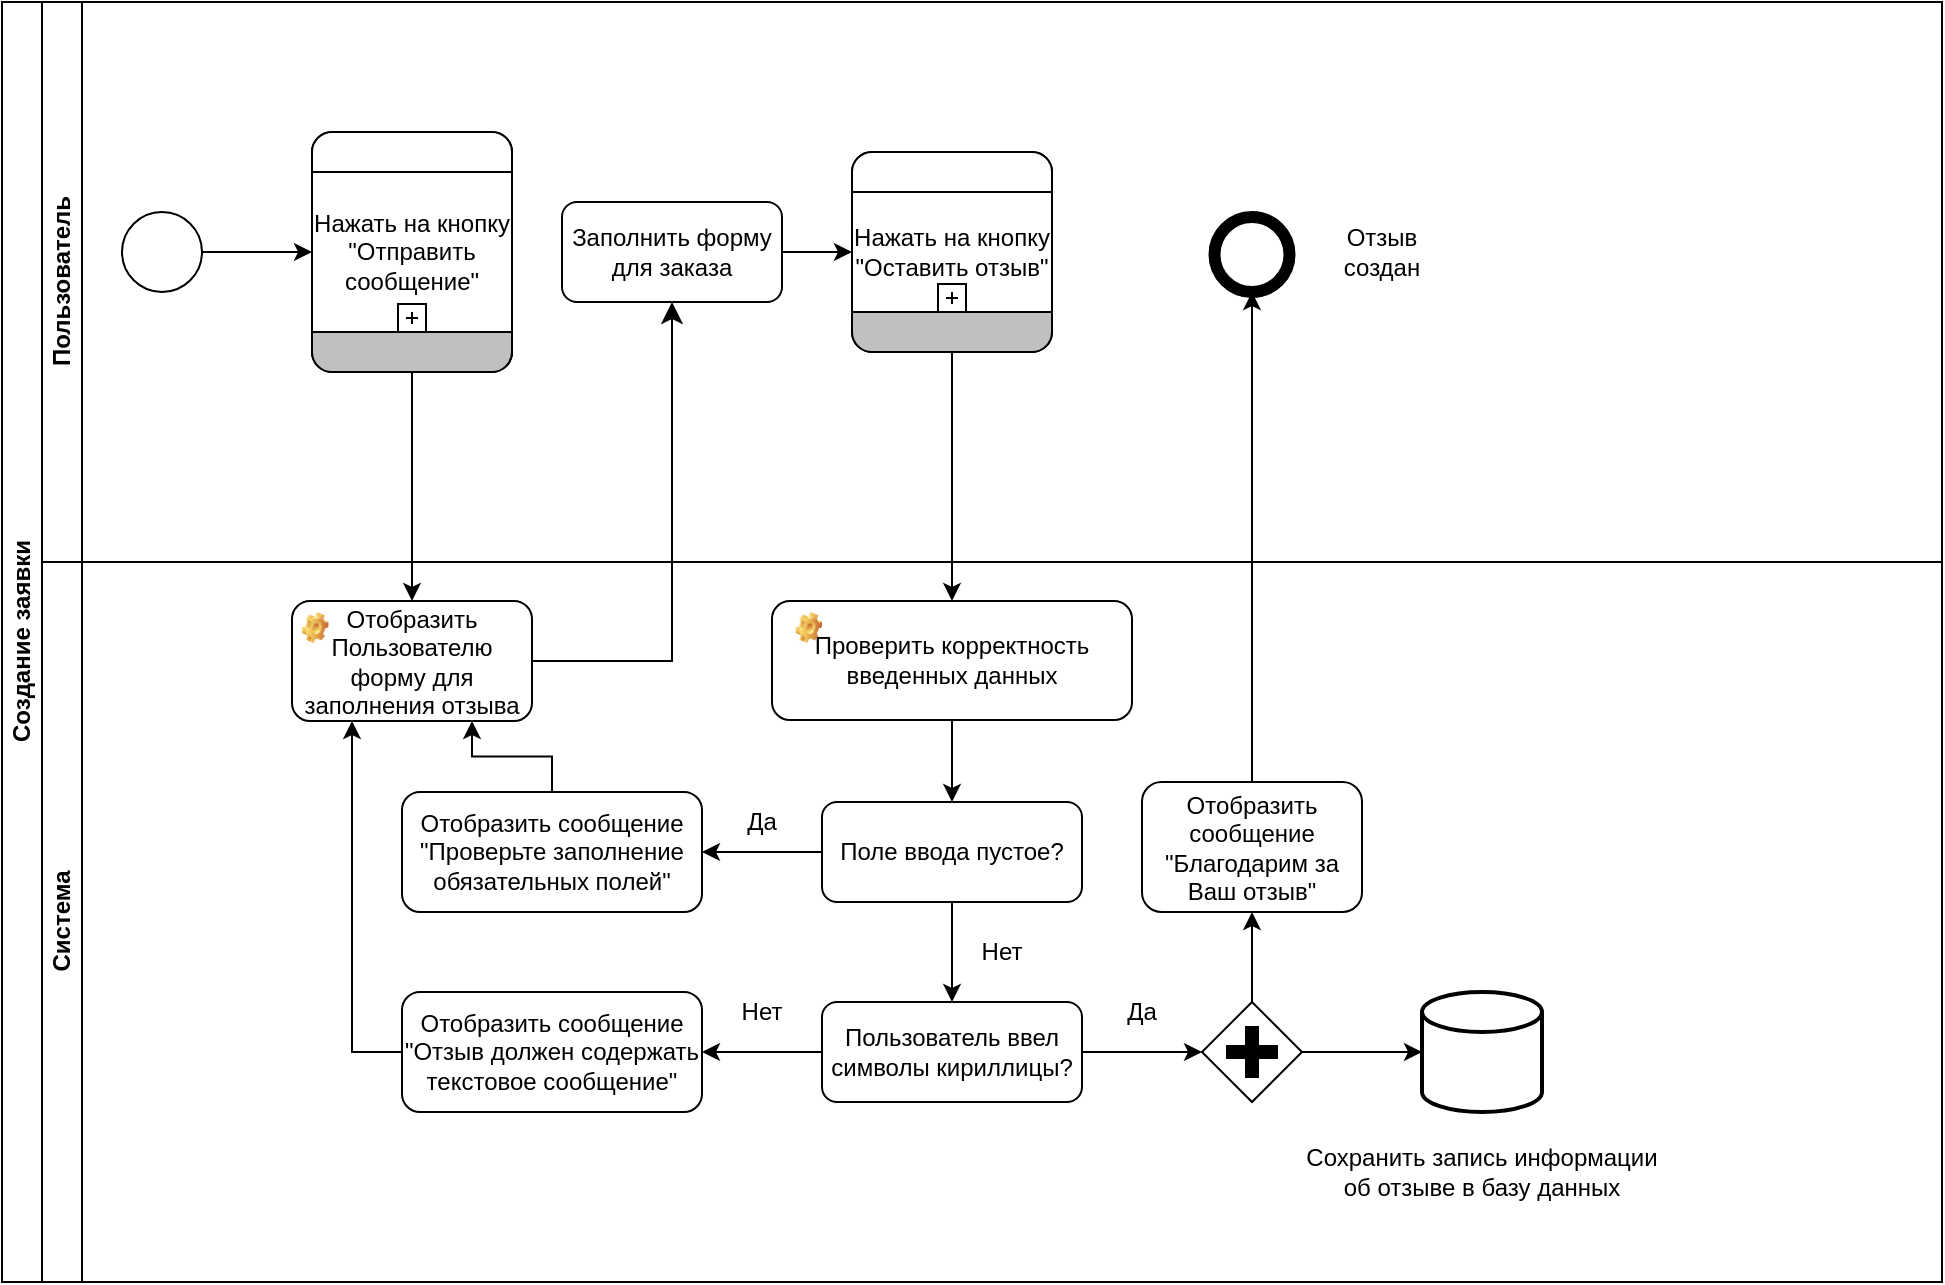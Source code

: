 <mxfile version="24.8.3">
  <diagram name="Страница — 1" id="IflniPAnc-2VBu9d5ubB">
    <mxGraphModel dx="794" dy="660" grid="1" gridSize="10" guides="1" tooltips="1" connect="1" arrows="1" fold="1" page="1" pageScale="1" pageWidth="1169" pageHeight="827" math="0" shadow="0">
      <root>
        <mxCell id="0" />
        <mxCell id="1" parent="0" />
        <mxCell id="_352U6r1tiJMxSs29HgW-1" value="Создание заявки" style="swimlane;html=1;childLayout=stackLayout;resizeParent=1;resizeParentMax=0;horizontal=0;startSize=20;horizontalStack=0;resizeHeight=1;resizeWidth=1;" vertex="1" parent="1">
          <mxGeometry x="120" y="120" width="970" height="640" as="geometry" />
        </mxCell>
        <mxCell id="_352U6r1tiJMxSs29HgW-2" value="Пользователь" style="swimlane;html=1;startSize=20;horizontal=0;" vertex="1" parent="_352U6r1tiJMxSs29HgW-1">
          <mxGeometry x="20" width="950" height="280" as="geometry" />
        </mxCell>
        <mxCell id="_352U6r1tiJMxSs29HgW-3" value="" style="ellipse;whiteSpace=wrap;html=1;aspect=fixed;" vertex="1" parent="_352U6r1tiJMxSs29HgW-2">
          <mxGeometry x="40" y="105" width="40" height="40" as="geometry" />
        </mxCell>
        <mxCell id="_352U6r1tiJMxSs29HgW-5" value="" style="endArrow=classic;html=1;rounded=0;exitX=1;exitY=0.5;exitDx=0;exitDy=0;entryX=0;entryY=0.5;entryDx=0;entryDy=0;" edge="1" parent="_352U6r1tiJMxSs29HgW-2" source="_352U6r1tiJMxSs29HgW-3" target="_352U6r1tiJMxSs29HgW-46">
          <mxGeometry width="50" height="50" relative="1" as="geometry">
            <mxPoint x="80" y="195" as="sourcePoint" />
            <mxPoint x="130" y="125" as="targetPoint" />
          </mxGeometry>
        </mxCell>
        <mxCell id="_352U6r1tiJMxSs29HgW-6" value="Заполнить форму для заказа" style="rounded=1;whiteSpace=wrap;html=1;" vertex="1" parent="_352U6r1tiJMxSs29HgW-2">
          <mxGeometry x="260" y="100" width="110" height="50" as="geometry" />
        </mxCell>
        <mxCell id="_352U6r1tiJMxSs29HgW-7" value="" style="ellipse;whiteSpace=wrap;html=1;aspect=fixed;strokeWidth=6;" vertex="1" parent="_352U6r1tiJMxSs29HgW-2">
          <mxGeometry x="586.25" y="107.5" width="37.5" height="37.5" as="geometry" />
        </mxCell>
        <mxCell id="_352U6r1tiJMxSs29HgW-8" value="Отзыв создан" style="text;html=1;align=center;verticalAlign=middle;whiteSpace=wrap;rounded=0;" vertex="1" parent="_352U6r1tiJMxSs29HgW-2">
          <mxGeometry x="640" y="110" width="60" height="30" as="geometry" />
        </mxCell>
        <mxCell id="_352U6r1tiJMxSs29HgW-10" value="" style="endArrow=classic;html=1;rounded=0;exitX=1;exitY=0.5;exitDx=0;exitDy=0;entryX=0;entryY=0.5;entryDx=0;entryDy=0;" edge="1" parent="_352U6r1tiJMxSs29HgW-2" source="_352U6r1tiJMxSs29HgW-6" target="_352U6r1tiJMxSs29HgW-50">
          <mxGeometry width="50" height="50" relative="1" as="geometry">
            <mxPoint x="440" y="250" as="sourcePoint" />
            <mxPoint x="410" y="126.25" as="targetPoint" />
          </mxGeometry>
        </mxCell>
        <mxCell id="_352U6r1tiJMxSs29HgW-46" value="" style="rounded=1;whiteSpace=wrap;html=1;container=1;collapsible=0;absoluteArcSize=1;arcSize=20;childLayout=stackLayout;horizontal=1;horizontalStack=0;resizeParent=1;resizeParentMax=0;resizeLast=0;" vertex="1" parent="_352U6r1tiJMxSs29HgW-2">
          <mxGeometry x="135" y="65" width="100" height="120" as="geometry" />
        </mxCell>
        <mxCell id="_352U6r1tiJMxSs29HgW-47" value="" style="whiteSpace=wrap;connectable=0;html=1;shape=mxgraph.basic.rect;size=10;rectStyle=rounded;bottomRightStyle=square;bottomLeftStyle=square;part=1;" vertex="1" parent="_352U6r1tiJMxSs29HgW-46">
          <mxGeometry width="100" height="20" as="geometry" />
        </mxCell>
        <mxCell id="_352U6r1tiJMxSs29HgW-48" value="Нажать на кнопку &quot;Отправить сообщение&quot;" style="shape=mxgraph.bpmn.task;arcSize=0;taskMarker=abstract;part=1;isLoopSub=1;connectable=0;whiteSpace=wrap;html=1;" vertex="1" parent="_352U6r1tiJMxSs29HgW-46">
          <mxGeometry y="20" width="100" height="80" as="geometry" />
        </mxCell>
        <mxCell id="_352U6r1tiJMxSs29HgW-49" value="" style="whiteSpace=wrap;connectable=0;html=1;shape=mxgraph.basic.rect;size=10;rectStyle=rounded;topRightStyle=square;topLeftStyle=square;fillColor=#C0C0C0;part=1;" vertex="1" parent="_352U6r1tiJMxSs29HgW-46">
          <mxGeometry y="100" width="100" height="20" as="geometry" />
        </mxCell>
        <mxCell id="_352U6r1tiJMxSs29HgW-50" value="" style="rounded=1;whiteSpace=wrap;html=1;container=1;collapsible=0;absoluteArcSize=1;arcSize=20;childLayout=stackLayout;horizontal=1;horizontalStack=0;resizeParent=1;resizeParentMax=0;resizeLast=0;" vertex="1" parent="_352U6r1tiJMxSs29HgW-2">
          <mxGeometry x="405" y="75" width="100" height="100" as="geometry" />
        </mxCell>
        <mxCell id="_352U6r1tiJMxSs29HgW-51" value="" style="whiteSpace=wrap;connectable=0;html=1;shape=mxgraph.basic.rect;size=10;rectStyle=rounded;bottomRightStyle=square;bottomLeftStyle=square;part=1;" vertex="1" parent="_352U6r1tiJMxSs29HgW-50">
          <mxGeometry width="100" height="20" as="geometry" />
        </mxCell>
        <mxCell id="_352U6r1tiJMxSs29HgW-52" value="Нажать на кнопку &quot;Оставить отзыв&quot;" style="shape=mxgraph.bpmn.task;arcSize=0;taskMarker=abstract;part=1;isLoopSub=1;connectable=0;whiteSpace=wrap;html=1;" vertex="1" parent="_352U6r1tiJMxSs29HgW-50">
          <mxGeometry y="20" width="100" height="60" as="geometry" />
        </mxCell>
        <mxCell id="_352U6r1tiJMxSs29HgW-53" value="" style="whiteSpace=wrap;connectable=0;html=1;shape=mxgraph.basic.rect;size=10;rectStyle=rounded;topRightStyle=square;topLeftStyle=square;fillColor=#C0C0C0;part=1;" vertex="1" parent="_352U6r1tiJMxSs29HgW-50">
          <mxGeometry y="80" width="100" height="20" as="geometry" />
        </mxCell>
        <mxCell id="_352U6r1tiJMxSs29HgW-11" value="" style="endArrow=classic;html=1;rounded=0;exitX=0.5;exitY=1;exitDx=0;exitDy=0;entryX=0.5;entryY=0;entryDx=0;entryDy=0;" edge="1" parent="_352U6r1tiJMxSs29HgW-1" source="_352U6r1tiJMxSs29HgW-46" target="_352U6r1tiJMxSs29HgW-14">
          <mxGeometry width="50" height="50" relative="1" as="geometry">
            <mxPoint x="205" y="150" as="sourcePoint" />
            <mxPoint x="200" y="360" as="targetPoint" />
          </mxGeometry>
        </mxCell>
        <mxCell id="_352U6r1tiJMxSs29HgW-12" value="" style="edgeStyle=segmentEdgeStyle;endArrow=classic;html=1;curved=0;rounded=0;endSize=8;startSize=8;exitX=1;exitY=0.5;exitDx=0;exitDy=0;entryX=0.5;entryY=1;entryDx=0;entryDy=0;" edge="1" parent="_352U6r1tiJMxSs29HgW-1" source="_352U6r1tiJMxSs29HgW-14" target="_352U6r1tiJMxSs29HgW-6">
          <mxGeometry width="50" height="50" relative="1" as="geometry">
            <mxPoint x="350" y="360" as="sourcePoint" />
            <mxPoint x="400" y="310" as="targetPoint" />
          </mxGeometry>
        </mxCell>
        <mxCell id="_352U6r1tiJMxSs29HgW-13" value="Система" style="swimlane;html=1;startSize=20;horizontal=0;" vertex="1" parent="_352U6r1tiJMxSs29HgW-1">
          <mxGeometry x="20" y="280" width="950" height="360" as="geometry" />
        </mxCell>
        <mxCell id="_352U6r1tiJMxSs29HgW-14" value="Отобразить Пользователю форму для заполнения отзыва" style="rounded=1;whiteSpace=wrap;html=1;" vertex="1" parent="_352U6r1tiJMxSs29HgW-13">
          <mxGeometry x="125" y="19.5" width="120" height="60" as="geometry" />
        </mxCell>
        <mxCell id="_352U6r1tiJMxSs29HgW-15" value="" style="strokeWidth=2;html=1;shape=mxgraph.flowchart.database;whiteSpace=wrap;" vertex="1" parent="_352U6r1tiJMxSs29HgW-13">
          <mxGeometry x="690" y="215" width="60" height="60" as="geometry" />
        </mxCell>
        <mxCell id="_352U6r1tiJMxSs29HgW-16" value="" style="shape=image;html=1;verticalLabelPosition=bottom;verticalAlign=top;imageAspect=1;aspect=fixed;image=img/clipart/Gear_128x128.png" vertex="1" parent="_352U6r1tiJMxSs29HgW-13">
          <mxGeometry x="130" y="25" width="13.22" height="15.5" as="geometry" />
        </mxCell>
        <mxCell id="_352U6r1tiJMxSs29HgW-17" value="Сохранить запись информации об отзыве в базу данных" style="text;html=1;align=center;verticalAlign=middle;whiteSpace=wrap;rounded=0;" vertex="1" parent="_352U6r1tiJMxSs29HgW-13">
          <mxGeometry x="630" y="290" width="180" height="30" as="geometry" />
        </mxCell>
        <mxCell id="_352U6r1tiJMxSs29HgW-18" value="Поле ввода пустое?" style="rounded=1;whiteSpace=wrap;html=1;" vertex="1" parent="_352U6r1tiJMxSs29HgW-13">
          <mxGeometry x="390" y="120" width="130" height="50" as="geometry" />
        </mxCell>
        <mxCell id="_352U6r1tiJMxSs29HgW-20" value="Проверить корректность введенных данных" style="rounded=1;whiteSpace=wrap;html=1;" vertex="1" parent="_352U6r1tiJMxSs29HgW-13">
          <mxGeometry x="365" y="19.5" width="180" height="59.5" as="geometry" />
        </mxCell>
        <mxCell id="_352U6r1tiJMxSs29HgW-21" value="" style="shape=image;html=1;verticalLabelPosition=bottom;verticalAlign=top;imageAspect=1;aspect=fixed;image=img/clipart/Gear_128x128.png" vertex="1" parent="_352U6r1tiJMxSs29HgW-13">
          <mxGeometry x="376.78" y="25" width="13.22" height="15.5" as="geometry" />
        </mxCell>
        <mxCell id="_352U6r1tiJMxSs29HgW-22" value="" style="endArrow=classic;html=1;rounded=0;exitX=0.5;exitY=1;exitDx=0;exitDy=0;" edge="1" parent="_352U6r1tiJMxSs29HgW-13" source="_352U6r1tiJMxSs29HgW-20" target="_352U6r1tiJMxSs29HgW-18">
          <mxGeometry width="50" height="50" relative="1" as="geometry">
            <mxPoint x="540" y="115" as="sourcePoint" />
            <mxPoint x="590" y="65" as="targetPoint" />
          </mxGeometry>
        </mxCell>
        <mxCell id="_352U6r1tiJMxSs29HgW-23" value="Нет" style="text;html=1;align=center;verticalAlign=middle;whiteSpace=wrap;rounded=0;" vertex="1" parent="_352U6r1tiJMxSs29HgW-13">
          <mxGeometry x="450" y="180" width="60" height="30" as="geometry" />
        </mxCell>
        <mxCell id="_352U6r1tiJMxSs29HgW-27" value="Нет" style="text;html=1;align=center;verticalAlign=middle;whiteSpace=wrap;rounded=0;" vertex="1" parent="_352U6r1tiJMxSs29HgW-13">
          <mxGeometry x="330" y="210" width="60" height="30" as="geometry" />
        </mxCell>
        <mxCell id="_352U6r1tiJMxSs29HgW-28" value="Да" style="text;html=1;align=center;verticalAlign=middle;whiteSpace=wrap;rounded=0;" vertex="1" parent="_352U6r1tiJMxSs29HgW-13">
          <mxGeometry x="520" y="210" width="60" height="30" as="geometry" />
        </mxCell>
        <mxCell id="_352U6r1tiJMxSs29HgW-29" value="" style="points=[[0.25,0.25,0],[0.5,0,0],[0.75,0.25,0],[1,0.5,0],[0.75,0.75,0],[0.5,1,0],[0.25,0.75,0],[0,0.5,0]];shape=mxgraph.bpmn.gateway2;html=1;verticalLabelPosition=bottom;labelBackgroundColor=#ffffff;verticalAlign=top;align=center;perimeter=rhombusPerimeter;outlineConnect=0;outline=none;symbol=none;gwType=parallel;" vertex="1" parent="_352U6r1tiJMxSs29HgW-13">
          <mxGeometry x="580" y="220" width="50" height="50" as="geometry" />
        </mxCell>
        <mxCell id="_352U6r1tiJMxSs29HgW-30" value="" style="endArrow=classic;html=1;rounded=0;exitX=1;exitY=0.5;exitDx=0;exitDy=0;entryX=0;entryY=0.5;entryDx=0;entryDy=0;entryPerimeter=0;" edge="1" parent="_352U6r1tiJMxSs29HgW-13" target="_352U6r1tiJMxSs29HgW-29">
          <mxGeometry width="50" height="50" relative="1" as="geometry">
            <mxPoint x="520" y="245" as="sourcePoint" />
            <mxPoint x="660" y="20" as="targetPoint" />
          </mxGeometry>
        </mxCell>
        <mxCell id="_352U6r1tiJMxSs29HgW-31" value="" style="endArrow=classic;html=1;rounded=0;exitX=1;exitY=0.5;exitDx=0;exitDy=0;entryX=0;entryY=0.5;entryDx=0;entryDy=0;entryPerimeter=0;exitPerimeter=0;" edge="1" parent="_352U6r1tiJMxSs29HgW-13" source="_352U6r1tiJMxSs29HgW-29" target="_352U6r1tiJMxSs29HgW-15">
          <mxGeometry width="50" height="50" relative="1" as="geometry">
            <mxPoint x="715" y="-130" as="sourcePoint" />
            <mxPoint x="690" y="-90" as="targetPoint" />
          </mxGeometry>
        </mxCell>
        <mxCell id="_352U6r1tiJMxSs29HgW-32" value="Отобразить сообщение &quot;Благодарим за Ваш отзыв&quot;" style="rounded=1;whiteSpace=wrap;html=1;" vertex="1" parent="_352U6r1tiJMxSs29HgW-13">
          <mxGeometry x="550" y="110" width="110" height="65" as="geometry" />
        </mxCell>
        <mxCell id="_352U6r1tiJMxSs29HgW-33" value="" style="endArrow=classic;html=1;rounded=0;exitX=0.5;exitY=0;exitDx=0;exitDy=0;exitPerimeter=0;entryX=0.5;entryY=1;entryDx=0;entryDy=0;" edge="1" parent="_352U6r1tiJMxSs29HgW-13" source="_352U6r1tiJMxSs29HgW-29" target="_352U6r1tiJMxSs29HgW-32">
          <mxGeometry width="50" height="50" relative="1" as="geometry">
            <mxPoint x="610" y="70" as="sourcePoint" />
            <mxPoint x="660" y="20" as="targetPoint" />
          </mxGeometry>
        </mxCell>
        <mxCell id="_352U6r1tiJMxSs29HgW-34" value="Отобразить сообщение &quot;Проверьте заполнение обязательных полей&quot;" style="rounded=1;whiteSpace=wrap;html=1;" vertex="1" parent="_352U6r1tiJMxSs29HgW-13">
          <mxGeometry x="180" y="115" width="150" height="60" as="geometry" />
        </mxCell>
        <mxCell id="_352U6r1tiJMxSs29HgW-35" value="" style="endArrow=classic;html=1;rounded=0;entryX=1;entryY=0.5;entryDx=0;entryDy=0;exitX=0;exitY=0.5;exitDx=0;exitDy=0;" edge="1" parent="_352U6r1tiJMxSs29HgW-13" source="_352U6r1tiJMxSs29HgW-18" target="_352U6r1tiJMxSs29HgW-34">
          <mxGeometry width="50" height="50" relative="1" as="geometry">
            <mxPoint x="245" y="265" as="sourcePoint" />
            <mxPoint x="295" y="215" as="targetPoint" />
          </mxGeometry>
        </mxCell>
        <mxCell id="_352U6r1tiJMxSs29HgW-39" value="Пользователь ввел символы кириллицы?" style="rounded=1;whiteSpace=wrap;html=1;" vertex="1" parent="_352U6r1tiJMxSs29HgW-13">
          <mxGeometry x="390" y="220" width="130" height="50" as="geometry" />
        </mxCell>
        <mxCell id="_352U6r1tiJMxSs29HgW-41" value="" style="endArrow=classic;html=1;rounded=0;entryX=0.5;entryY=0;entryDx=0;entryDy=0;exitX=0.5;exitY=1;exitDx=0;exitDy=0;" edge="1" parent="_352U6r1tiJMxSs29HgW-13" source="_352U6r1tiJMxSs29HgW-18" target="_352U6r1tiJMxSs29HgW-39">
          <mxGeometry width="50" height="50" relative="1" as="geometry">
            <mxPoint x="290" y="310" as="sourcePoint" />
            <mxPoint x="340" y="260" as="targetPoint" />
          </mxGeometry>
        </mxCell>
        <mxCell id="_352U6r1tiJMxSs29HgW-42" value="Да" style="text;html=1;align=center;verticalAlign=middle;whiteSpace=wrap;rounded=0;" vertex="1" parent="_352U6r1tiJMxSs29HgW-13">
          <mxGeometry x="330" y="115" width="60" height="30" as="geometry" />
        </mxCell>
        <mxCell id="_352U6r1tiJMxSs29HgW-43" value="Отобразить сообщение &quot;Отзыв должен содержать текстовое сообщение&quot;" style="rounded=1;whiteSpace=wrap;html=1;" vertex="1" parent="_352U6r1tiJMxSs29HgW-13">
          <mxGeometry x="180" y="215" width="150" height="60" as="geometry" />
        </mxCell>
        <mxCell id="_352U6r1tiJMxSs29HgW-44" value="" style="endArrow=classic;html=1;rounded=0;entryX=1;entryY=0.5;entryDx=0;entryDy=0;exitX=0;exitY=0.5;exitDx=0;exitDy=0;" edge="1" parent="_352U6r1tiJMxSs29HgW-13" source="_352U6r1tiJMxSs29HgW-39" target="_352U6r1tiJMxSs29HgW-43">
          <mxGeometry width="50" height="50" relative="1" as="geometry">
            <mxPoint x="376.78" y="350" as="sourcePoint" />
            <mxPoint x="426.78" y="300" as="targetPoint" />
          </mxGeometry>
        </mxCell>
        <mxCell id="_352U6r1tiJMxSs29HgW-40" value="" style="endArrow=classic;html=1;rounded=0;entryX=0.25;entryY=1;entryDx=0;entryDy=0;exitX=0;exitY=0.5;exitDx=0;exitDy=0;edgeStyle=orthogonalEdgeStyle;" edge="1" parent="_352U6r1tiJMxSs29HgW-13" source="_352U6r1tiJMxSs29HgW-43" target="_352U6r1tiJMxSs29HgW-14">
          <mxGeometry width="50" height="50" relative="1" as="geometry">
            <mxPoint x="75" y="240" as="sourcePoint" />
            <mxPoint x="125" y="190" as="targetPoint" />
          </mxGeometry>
        </mxCell>
        <mxCell id="_352U6r1tiJMxSs29HgW-45" value="" style="endArrow=classic;html=1;rounded=0;entryX=0.75;entryY=1;entryDx=0;entryDy=0;exitX=0.5;exitY=0;exitDx=0;exitDy=0;edgeStyle=orthogonalEdgeStyle;" edge="1" parent="_352U6r1tiJMxSs29HgW-13" source="_352U6r1tiJMxSs29HgW-34" target="_352U6r1tiJMxSs29HgW-14">
          <mxGeometry width="50" height="50" relative="1" as="geometry">
            <mxPoint x="280" y="90.5" as="sourcePoint" />
            <mxPoint x="330" y="40.5" as="targetPoint" />
          </mxGeometry>
        </mxCell>
        <mxCell id="_352U6r1tiJMxSs29HgW-37" value="" style="endArrow=classic;html=1;rounded=0;exitX=0.5;exitY=1;exitDx=0;exitDy=0;entryX=0.5;entryY=0;entryDx=0;entryDy=0;" edge="1" parent="_352U6r1tiJMxSs29HgW-1" source="_352U6r1tiJMxSs29HgW-50" target="_352U6r1tiJMxSs29HgW-20">
          <mxGeometry width="50" height="50" relative="1" as="geometry">
            <mxPoint x="485" y="151.25" as="sourcePoint" />
            <mxPoint x="560" y="200" as="targetPoint" />
          </mxGeometry>
        </mxCell>
        <mxCell id="_352U6r1tiJMxSs29HgW-38" value="" style="endArrow=classic;html=1;rounded=0;exitX=0.5;exitY=0;exitDx=0;exitDy=0;entryX=0.5;entryY=1;entryDx=0;entryDy=0;" edge="1" parent="_352U6r1tiJMxSs29HgW-1" source="_352U6r1tiJMxSs29HgW-32" target="_352U6r1tiJMxSs29HgW-7">
          <mxGeometry width="50" height="50" relative="1" as="geometry">
            <mxPoint x="630" y="350" as="sourcePoint" />
            <mxPoint x="680" y="300" as="targetPoint" />
          </mxGeometry>
        </mxCell>
      </root>
    </mxGraphModel>
  </diagram>
</mxfile>
